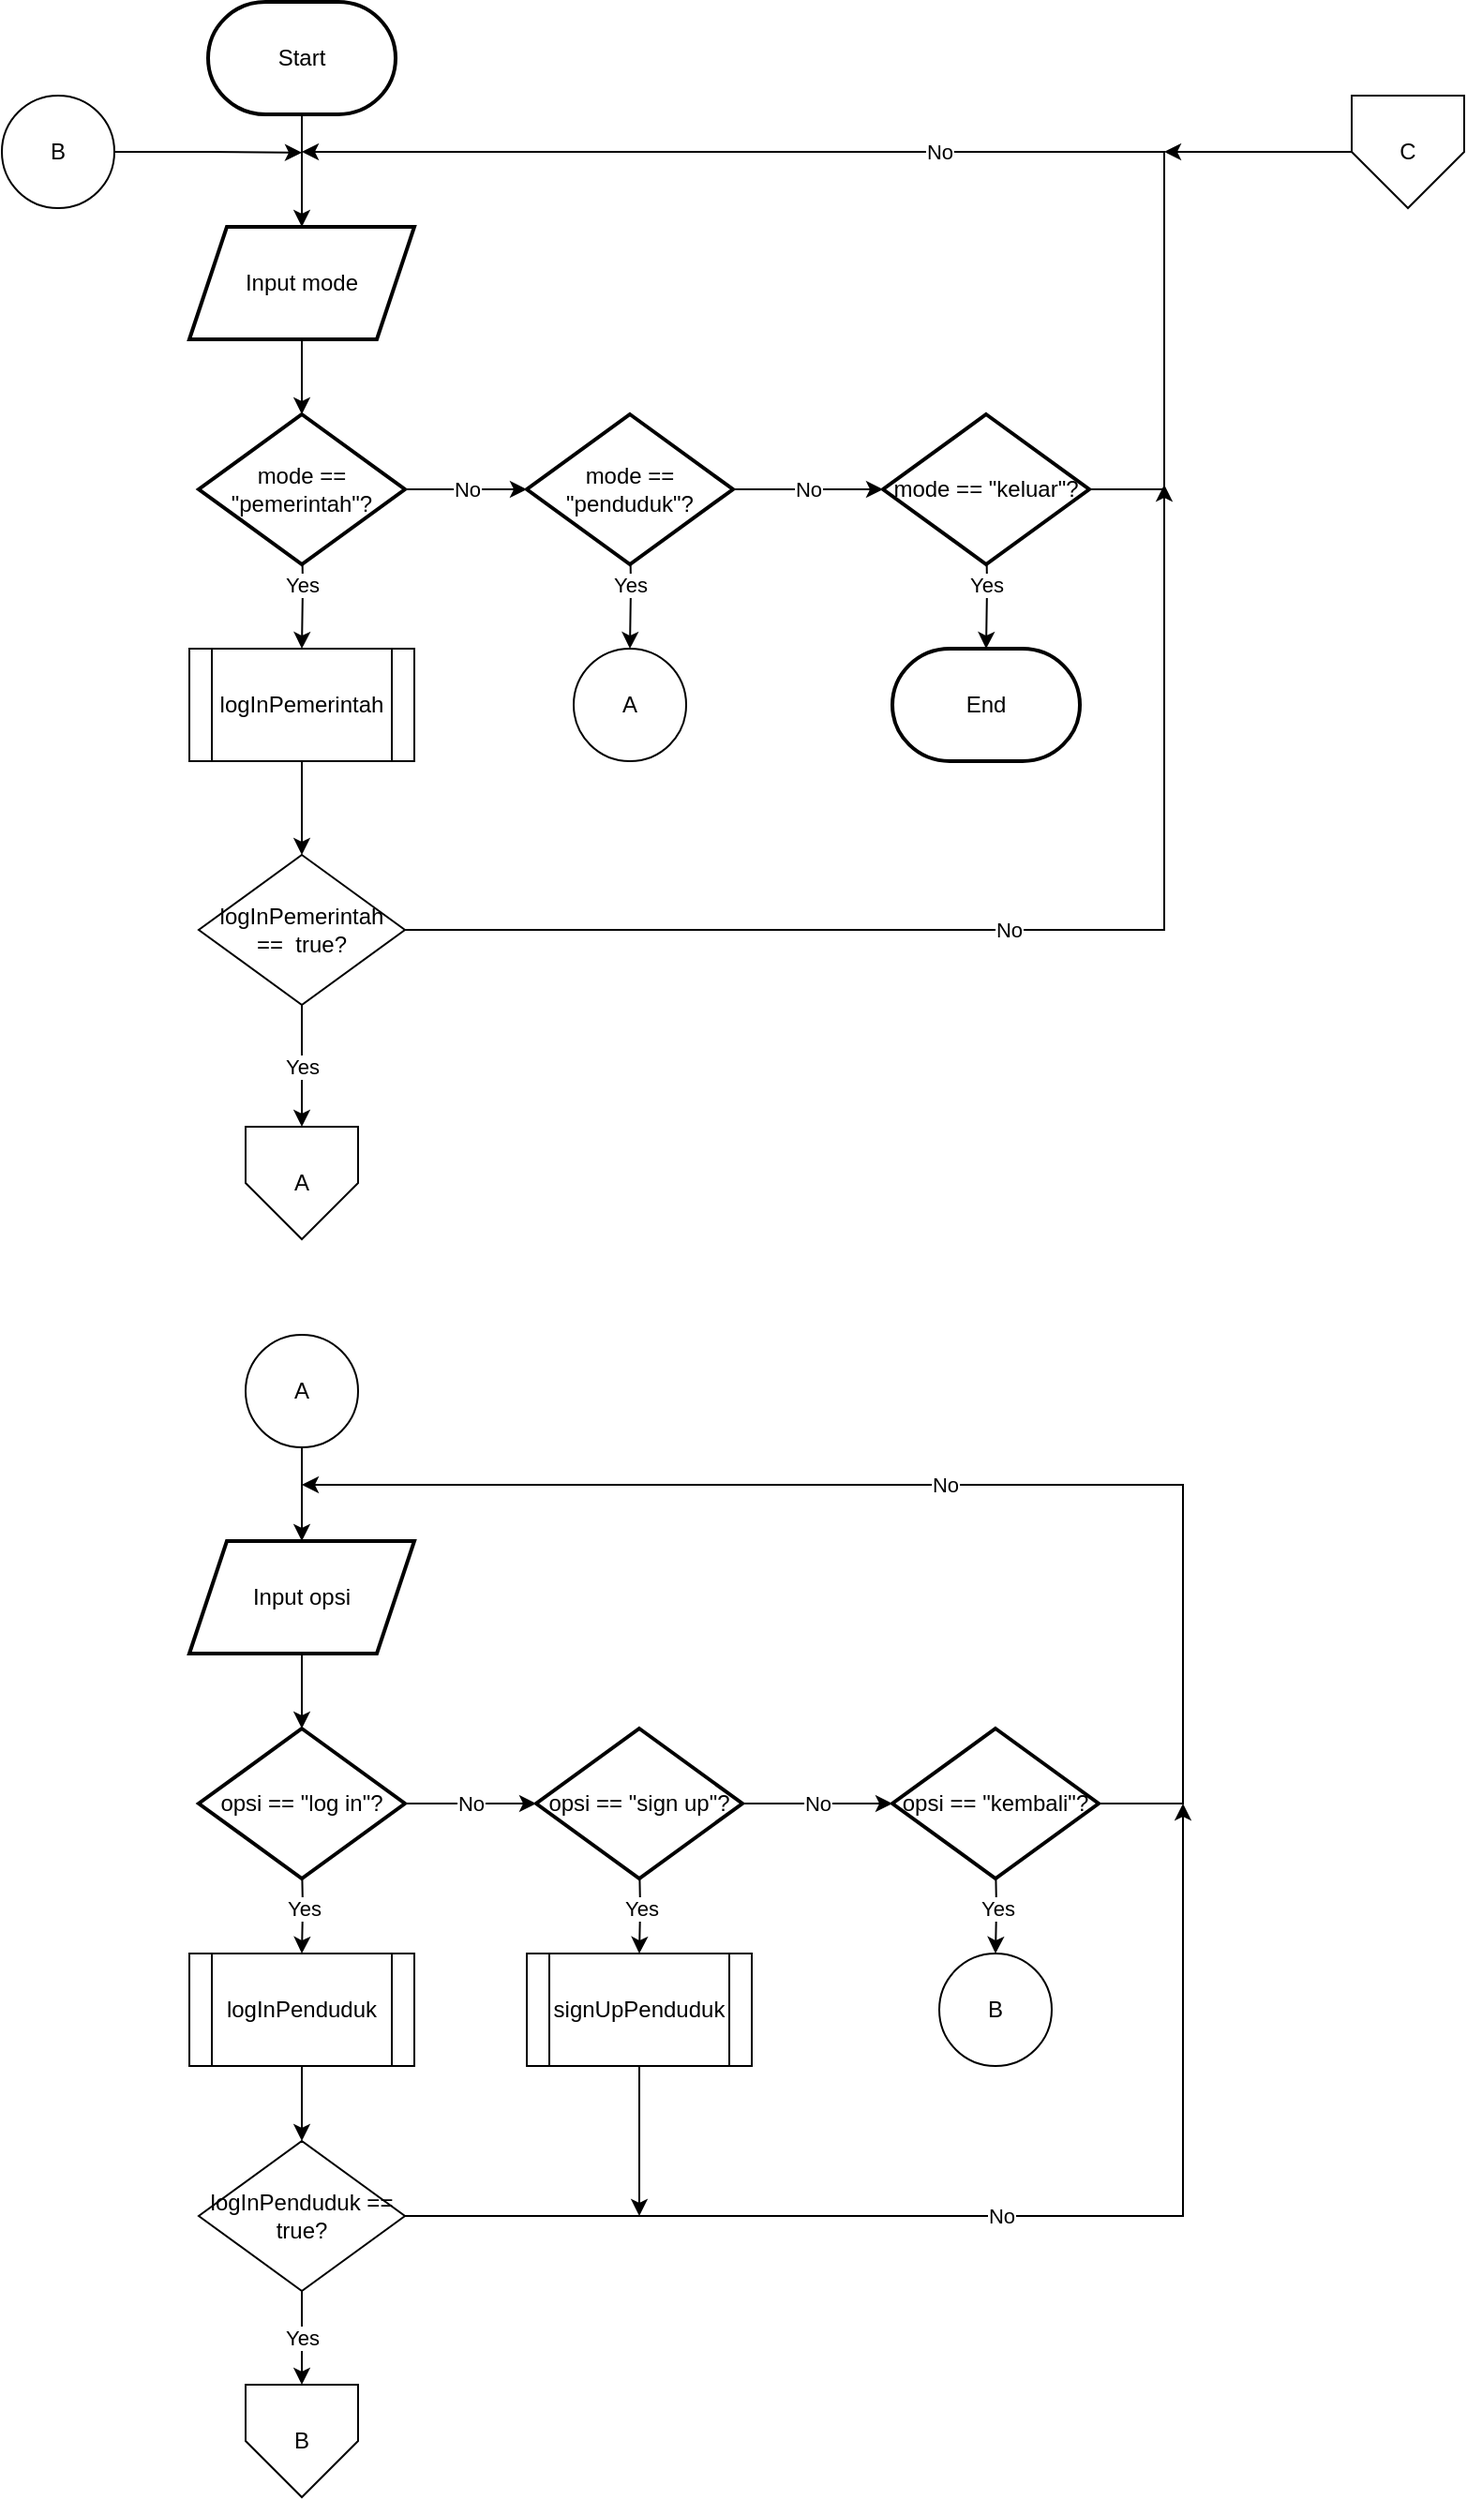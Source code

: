 <mxfile version="17.4.6" type="device" pages="3"><diagram id="eeAtLRBxr8yY9sCM6-gz" name="Page-1"><mxGraphModel dx="1022" dy="428" grid="1" gridSize="10" guides="1" tooltips="1" connect="1" arrows="1" fold="1" page="1" pageScale="1" pageWidth="850" pageHeight="1100" math="0" shadow="0"><root><mxCell id="0"/><mxCell id="1" parent="0"/><mxCell id="REgRWrD9jOo9pYxCetN_-4" value="" style="edgeStyle=orthogonalEdgeStyle;rounded=0;orthogonalLoop=1;jettySize=auto;html=1;" parent="1" source="REgRWrD9jOo9pYxCetN_-1" target="REgRWrD9jOo9pYxCetN_-3" edge="1"><mxGeometry relative="1" as="geometry"/></mxCell><mxCell id="REgRWrD9jOo9pYxCetN_-1" value="Start" style="strokeWidth=2;html=1;shape=mxgraph.flowchart.terminator;whiteSpace=wrap;" parent="1" vertex="1"><mxGeometry x="130" y="20" width="100" height="60" as="geometry"/></mxCell><mxCell id="REgRWrD9jOo9pYxCetN_-6" value="" style="edgeStyle=orthogonalEdgeStyle;rounded=0;orthogonalLoop=1;jettySize=auto;html=1;" parent="1" source="REgRWrD9jOo9pYxCetN_-3" target="REgRWrD9jOo9pYxCetN_-5" edge="1"><mxGeometry relative="1" as="geometry"/></mxCell><mxCell id="REgRWrD9jOo9pYxCetN_-3" value="Input mode" style="shape=parallelogram;perimeter=parallelogramPerimeter;whiteSpace=wrap;html=1;fixedSize=1;strokeWidth=2;" parent="1" vertex="1"><mxGeometry x="120" y="140" width="120" height="60" as="geometry"/></mxCell><mxCell id="REgRWrD9jOo9pYxCetN_-9" value="No" style="edgeStyle=orthogonalEdgeStyle;rounded=0;orthogonalLoop=1;jettySize=auto;html=1;" parent="1" source="REgRWrD9jOo9pYxCetN_-5" target="REgRWrD9jOo9pYxCetN_-8" edge="1"><mxGeometry relative="1" as="geometry"/></mxCell><mxCell id="REgRWrD9jOo9pYxCetN_-60" value="Yes" style="edgeStyle=orthogonalEdgeStyle;rounded=0;orthogonalLoop=1;jettySize=auto;html=1;entryX=0.5;entryY=0;entryDx=0;entryDy=0;" parent="1" target="REgRWrD9jOo9pYxCetN_-64" edge="1"><mxGeometry relative="1" as="geometry"><mxPoint x="180" y="387.5" as="targetPoint"/><mxPoint x="180" y="297.5" as="sourcePoint"/></mxGeometry></mxCell><mxCell id="REgRWrD9jOo9pYxCetN_-5" value="mode == &quot;pemerintah&quot;?" style="rhombus;whiteSpace=wrap;html=1;strokeWidth=2;" parent="1" vertex="1"><mxGeometry x="125" y="240" width="110" height="80" as="geometry"/></mxCell><mxCell id="REgRWrD9jOo9pYxCetN_-21" value="Yes" style="edgeStyle=orthogonalEdgeStyle;rounded=0;orthogonalLoop=1;jettySize=auto;html=1;entryX=0.5;entryY=0;entryDx=0;entryDy=0;" parent="1" target="REgRWrD9jOo9pYxCetN_-32" edge="1"><mxGeometry relative="1" as="geometry"><mxPoint x="355" y="332.5" as="targetPoint"/><mxPoint x="355" y="297.5" as="sourcePoint"/></mxGeometry></mxCell><mxCell id="REgRWrD9jOo9pYxCetN_-92" value="No" style="edgeStyle=orthogonalEdgeStyle;rounded=0;orthogonalLoop=1;jettySize=auto;html=1;" parent="1" source="REgRWrD9jOo9pYxCetN_-8" target="REgRWrD9jOo9pYxCetN_-91" edge="1"><mxGeometry relative="1" as="geometry"/></mxCell><mxCell id="REgRWrD9jOo9pYxCetN_-8" value="mode == &quot;penduduk&quot;?" style="rhombus;whiteSpace=wrap;html=1;strokeWidth=2;" parent="1" vertex="1"><mxGeometry x="300" y="240" width="110" height="80" as="geometry"/></mxCell><mxCell id="REgRWrD9jOo9pYxCetN_-32" value="A" style="ellipse;whiteSpace=wrap;html=1;aspect=fixed;" parent="1" vertex="1"><mxGeometry x="325" y="365" width="60" height="60" as="geometry"/></mxCell><mxCell id="8_IqUArg3zielGgCTnH4-3" value="" style="edgeStyle=orthogonalEdgeStyle;rounded=0;orthogonalLoop=1;jettySize=auto;html=1;" parent="1" source="REgRWrD9jOo9pYxCetN_-64" target="8_IqUArg3zielGgCTnH4-2" edge="1"><mxGeometry relative="1" as="geometry"/></mxCell><mxCell id="REgRWrD9jOo9pYxCetN_-64" value="logInPemerintah" style="shape=process;whiteSpace=wrap;html=1;backgroundOutline=1;" parent="1" vertex="1"><mxGeometry x="120" y="365" width="120" height="60" as="geometry"/></mxCell><mxCell id="REgRWrD9jOo9pYxCetN_-94" value="No" style="edgeStyle=orthogonalEdgeStyle;rounded=0;orthogonalLoop=1;jettySize=auto;html=1;exitX=1;exitY=0.5;exitDx=0;exitDy=0;" parent="1" source="REgRWrD9jOo9pYxCetN_-91" edge="1"><mxGeometry relative="1" as="geometry"><mxPoint x="180" y="100" as="targetPoint"/><Array as="points"><mxPoint x="640" y="280"/><mxPoint x="640" y="100"/></Array></mxGeometry></mxCell><mxCell id="REgRWrD9jOo9pYxCetN_-96" value="Yes" style="edgeStyle=orthogonalEdgeStyle;rounded=0;orthogonalLoop=1;jettySize=auto;html=1;exitX=0.5;exitY=1;exitDx=0;exitDy=0;entryX=0.5;entryY=0;entryDx=0;entryDy=0;entryPerimeter=0;" parent="1" target="REgRWrD9jOo9pYxCetN_-95" edge="1"><mxGeometry relative="1" as="geometry"><mxPoint x="545" y="297.5" as="sourcePoint"/></mxGeometry></mxCell><mxCell id="REgRWrD9jOo9pYxCetN_-91" value="mode == &quot;keluar&quot;?" style="rhombus;whiteSpace=wrap;html=1;strokeWidth=2;" parent="1" vertex="1"><mxGeometry x="490" y="240" width="110" height="80" as="geometry"/></mxCell><mxCell id="REgRWrD9jOo9pYxCetN_-95" value="End" style="strokeWidth=2;html=1;shape=mxgraph.flowchart.terminator;whiteSpace=wrap;" parent="1" vertex="1"><mxGeometry x="495" y="365" width="100" height="60" as="geometry"/></mxCell><mxCell id="8_IqUArg3zielGgCTnH4-6" value="No" style="edgeStyle=orthogonalEdgeStyle;rounded=0;orthogonalLoop=1;jettySize=auto;html=1;exitX=1;exitY=0.5;exitDx=0;exitDy=0;" parent="1" source="8_IqUArg3zielGgCTnH4-2" edge="1"><mxGeometry relative="1" as="geometry"><mxPoint x="640" y="277.5" as="targetPoint"/><Array as="points"><mxPoint x="640" y="515.5"/></Array></mxGeometry></mxCell><mxCell id="fjU5oujRV2SnAXOqItua-2" value="Yes" style="edgeStyle=orthogonalEdgeStyle;rounded=0;orthogonalLoop=1;jettySize=auto;html=1;" parent="1" source="8_IqUArg3zielGgCTnH4-2" target="jopG1iKDgn2H-6vuSjg4-23" edge="1"><mxGeometry relative="1" as="geometry"/></mxCell><mxCell id="8_IqUArg3zielGgCTnH4-2" value="logInPemerintah ==&amp;nbsp; true?" style="rhombus;whiteSpace=wrap;html=1;" parent="1" vertex="1"><mxGeometry x="125" y="475" width="110" height="80" as="geometry"/></mxCell><mxCell id="jopG1iKDgn2H-6vuSjg4-1" value="" style="edgeStyle=orthogonalEdgeStyle;rounded=0;orthogonalLoop=1;jettySize=auto;html=1;" parent="1" source="jopG1iKDgn2H-6vuSjg4-2" target="jopG1iKDgn2H-6vuSjg4-4" edge="1"><mxGeometry relative="1" as="geometry"/></mxCell><mxCell id="jopG1iKDgn2H-6vuSjg4-2" value="A" style="ellipse;whiteSpace=wrap;html=1;aspect=fixed;" parent="1" vertex="1"><mxGeometry x="150" y="731" width="60" height="60" as="geometry"/></mxCell><mxCell id="jopG1iKDgn2H-6vuSjg4-3" value="" style="edgeStyle=orthogonalEdgeStyle;rounded=0;orthogonalLoop=1;jettySize=auto;html=1;" parent="1" source="jopG1iKDgn2H-6vuSjg4-4" target="jopG1iKDgn2H-6vuSjg4-7" edge="1"><mxGeometry relative="1" as="geometry"/></mxCell><mxCell id="jopG1iKDgn2H-6vuSjg4-4" value="Input opsi" style="shape=parallelogram;perimeter=parallelogramPerimeter;whiteSpace=wrap;html=1;fixedSize=1;strokeWidth=2;" parent="1" vertex="1"><mxGeometry x="120" y="841" width="120" height="60" as="geometry"/></mxCell><mxCell id="jopG1iKDgn2H-6vuSjg4-5" value="No" style="edgeStyle=orthogonalEdgeStyle;rounded=0;orthogonalLoop=1;jettySize=auto;html=1;" parent="1" source="jopG1iKDgn2H-6vuSjg4-7" target="jopG1iKDgn2H-6vuSjg4-10" edge="1"><mxGeometry relative="1" as="geometry"/></mxCell><mxCell id="hw824Ghvuj76SRkwX99E-14" value="Yes" style="edgeStyle=orthogonalEdgeStyle;rounded=0;orthogonalLoop=1;jettySize=auto;html=1;" parent="1" target="jopG1iKDgn2H-6vuSjg4-16" edge="1"><mxGeometry relative="1" as="geometry"><mxPoint x="180" y="1011" as="sourcePoint"/></mxGeometry></mxCell><mxCell id="jopG1iKDgn2H-6vuSjg4-7" value="opsi == &quot;log in&quot;?" style="rhombus;whiteSpace=wrap;html=1;strokeWidth=2;" parent="1" vertex="1"><mxGeometry x="125" y="941" width="110" height="80" as="geometry"/></mxCell><mxCell id="jopG1iKDgn2H-6vuSjg4-9" value="No" style="edgeStyle=orthogonalEdgeStyle;rounded=0;orthogonalLoop=1;jettySize=auto;html=1;" parent="1" source="jopG1iKDgn2H-6vuSjg4-10" target="jopG1iKDgn2H-6vuSjg4-13" edge="1"><mxGeometry relative="1" as="geometry"/></mxCell><mxCell id="hw824Ghvuj76SRkwX99E-13" value="Yes" style="edgeStyle=orthogonalEdgeStyle;rounded=0;orthogonalLoop=1;jettySize=auto;html=1;" parent="1" target="jopG1iKDgn2H-6vuSjg4-18" edge="1"><mxGeometry relative="1" as="geometry"><mxPoint x="360" y="1011" as="sourcePoint"/></mxGeometry></mxCell><mxCell id="jopG1iKDgn2H-6vuSjg4-10" value="opsi == &quot;sign up&quot;?" style="rhombus;whiteSpace=wrap;html=1;strokeWidth=2;" parent="1" vertex="1"><mxGeometry x="305" y="941" width="110" height="80" as="geometry"/></mxCell><mxCell id="jopG1iKDgn2H-6vuSjg4-11" value="No" style="edgeStyle=orthogonalEdgeStyle;rounded=0;orthogonalLoop=1;jettySize=auto;html=1;exitX=1;exitY=0.5;exitDx=0;exitDy=0;" parent="1" source="jopG1iKDgn2H-6vuSjg4-13" edge="1"><mxGeometry relative="1" as="geometry"><mxPoint x="180" y="811.0" as="targetPoint"/><Array as="points"><mxPoint x="650" y="981"/><mxPoint x="650" y="811"/></Array><mxPoint x="600" y="986.0" as="sourcePoint"/></mxGeometry></mxCell><mxCell id="jopG1iKDgn2H-6vuSjg4-12" value="Yes" style="edgeStyle=orthogonalEdgeStyle;rounded=0;orthogonalLoop=1;jettySize=auto;html=1;" parent="1" target="jopG1iKDgn2H-6vuSjg4-14" edge="1"><mxGeometry relative="1" as="geometry"><mxPoint x="550" y="1011" as="sourcePoint"/></mxGeometry></mxCell><mxCell id="jopG1iKDgn2H-6vuSjg4-13" value="opsi == &quot;kembali&quot;?" style="rhombus;whiteSpace=wrap;html=1;strokeWidth=2;" parent="1" vertex="1"><mxGeometry x="495" y="941" width="110" height="80" as="geometry"/></mxCell><mxCell id="jopG1iKDgn2H-6vuSjg4-14" value="B" style="ellipse;whiteSpace=wrap;html=1;aspect=fixed;" parent="1" vertex="1"><mxGeometry x="520" y="1061" width="60" height="60" as="geometry"/></mxCell><mxCell id="jopG1iKDgn2H-6vuSjg4-15" value="" style="edgeStyle=orthogonalEdgeStyle;rounded=0;orthogonalLoop=1;jettySize=auto;html=1;" parent="1" source="jopG1iKDgn2H-6vuSjg4-16" target="jopG1iKDgn2H-6vuSjg4-21" edge="1"><mxGeometry relative="1" as="geometry"/></mxCell><mxCell id="jopG1iKDgn2H-6vuSjg4-16" value="logInPenduduk" style="shape=process;whiteSpace=wrap;html=1;backgroundOutline=1;" parent="1" vertex="1"><mxGeometry x="120" y="1061" width="120" height="60" as="geometry"/></mxCell><mxCell id="jopG1iKDgn2H-6vuSjg4-17" style="edgeStyle=orthogonalEdgeStyle;rounded=0;orthogonalLoop=1;jettySize=auto;html=1;exitX=0.5;exitY=1;exitDx=0;exitDy=0;" parent="1" source="jopG1iKDgn2H-6vuSjg4-18" edge="1"><mxGeometry relative="1" as="geometry"><mxPoint x="360" y="1201" as="targetPoint"/></mxGeometry></mxCell><mxCell id="jopG1iKDgn2H-6vuSjg4-18" value="signUpPenduduk" style="shape=process;whiteSpace=wrap;html=1;backgroundOutline=1;" parent="1" vertex="1"><mxGeometry x="300" y="1061" width="120" height="60" as="geometry"/></mxCell><mxCell id="jopG1iKDgn2H-6vuSjg4-19" value="Yes" style="edgeStyle=orthogonalEdgeStyle;rounded=0;orthogonalLoop=1;jettySize=auto;html=1;" parent="1" source="jopG1iKDgn2H-6vuSjg4-21" target="jopG1iKDgn2H-6vuSjg4-22" edge="1"><mxGeometry relative="1" as="geometry"/></mxCell><mxCell id="jopG1iKDgn2H-6vuSjg4-20" value="No" style="edgeStyle=orthogonalEdgeStyle;rounded=0;orthogonalLoop=1;jettySize=auto;html=1;exitX=1;exitY=0.5;exitDx=0;exitDy=0;" parent="1" source="jopG1iKDgn2H-6vuSjg4-21" edge="1"><mxGeometry relative="1" as="geometry"><mxPoint x="650" y="981" as="targetPoint"/><Array as="points"><mxPoint x="650" y="1201"/></Array></mxGeometry></mxCell><mxCell id="jopG1iKDgn2H-6vuSjg4-21" value="logInPenduduk == true?" style="rhombus;whiteSpace=wrap;html=1;" parent="1" vertex="1"><mxGeometry x="125" y="1161" width="110" height="80" as="geometry"/></mxCell><mxCell id="jopG1iKDgn2H-6vuSjg4-22" value="B" style="shape=offPageConnector;whiteSpace=wrap;html=1;size=0.5;" parent="1" vertex="1"><mxGeometry x="150" y="1291" width="60" height="60" as="geometry"/></mxCell><mxCell id="jopG1iKDgn2H-6vuSjg4-23" value="A" style="shape=offPageConnector;whiteSpace=wrap;html=1;size=0.5;" parent="1" vertex="1"><mxGeometry x="150" y="620" width="60" height="60" as="geometry"/></mxCell><mxCell id="d6NlQpREQuvHXBkgECmI-6" style="edgeStyle=orthogonalEdgeStyle;rounded=0;orthogonalLoop=1;jettySize=auto;html=1;exitX=0;exitY=0.5;exitDx=0;exitDy=0;" parent="1" source="d6NlQpREQuvHXBkgECmI-2" edge="1"><mxGeometry relative="1" as="geometry"><mxPoint x="640" y="100" as="targetPoint"/></mxGeometry></mxCell><mxCell id="d6NlQpREQuvHXBkgECmI-2" value="C" style="shape=offPageConnector;whiteSpace=wrap;html=1;size=0.5;" parent="1" vertex="1"><mxGeometry x="740" y="70" width="60" height="60" as="geometry"/></mxCell><mxCell id="d6NlQpREQuvHXBkgECmI-5" style="edgeStyle=orthogonalEdgeStyle;rounded=0;orthogonalLoop=1;jettySize=auto;html=1;exitX=1;exitY=0.5;exitDx=0;exitDy=0;" parent="1" source="d6NlQpREQuvHXBkgECmI-4" edge="1"><mxGeometry relative="1" as="geometry"><mxPoint x="180" y="100.4" as="targetPoint"/></mxGeometry></mxCell><mxCell id="d6NlQpREQuvHXBkgECmI-4" value="B" style="ellipse;whiteSpace=wrap;html=1;aspect=fixed;" parent="1" vertex="1"><mxGeometry x="20" y="70" width="60" height="60" as="geometry"/></mxCell></root></mxGraphModel></diagram><diagram id="VmaOG6XLyz9sdeFM51A2" name="Page-2"><mxGraphModel dx="1022" dy="428" grid="1" gridSize="10" guides="1" tooltips="1" connect="1" arrows="1" fold="1" page="1" pageScale="1" pageWidth="850" pageHeight="1100" math="0" shadow="0"><root><mxCell id="YfZQzVWxCQPfwap79Xyr-0"/><mxCell id="YfZQzVWxCQPfwap79Xyr-1" parent="YfZQzVWxCQPfwap79Xyr-0"/><mxCell id="IB3YjvxCS9lOJzEK0kQN-1" value="" style="edgeStyle=orthogonalEdgeStyle;rounded=0;orthogonalLoop=1;jettySize=auto;html=1;" parent="YfZQzVWxCQPfwap79Xyr-1" source="IB3YjvxCS9lOJzEK0kQN-2" target="IB3YjvxCS9lOJzEK0kQN-5" edge="1"><mxGeometry relative="1" as="geometry"/></mxCell><mxCell id="IB3YjvxCS9lOJzEK0kQN-2" value="Input menu" style="shape=parallelogram;perimeter=parallelogramPerimeter;whiteSpace=wrap;html=1;fixedSize=1;" parent="YfZQzVWxCQPfwap79Xyr-1" vertex="1"><mxGeometry x="40" y="157" width="120" height="60" as="geometry"/></mxCell><mxCell id="IB3YjvxCS9lOJzEK0kQN-3" value="No" style="edgeStyle=orthogonalEdgeStyle;rounded=0;orthogonalLoop=1;jettySize=auto;html=1;" parent="YfZQzVWxCQPfwap79Xyr-1" source="IB3YjvxCS9lOJzEK0kQN-5" target="IB3YjvxCS9lOJzEK0kQN-8" edge="1"><mxGeometry relative="1" as="geometry"/></mxCell><mxCell id="IB3YjvxCS9lOJzEK0kQN-4" value="Yes" style="edgeStyle=orthogonalEdgeStyle;rounded=0;orthogonalLoop=1;jettySize=auto;html=1;exitX=0.5;exitY=1;exitDx=0;exitDy=0;entryX=0.5;entryY=0;entryDx=0;entryDy=0;" parent="YfZQzVWxCQPfwap79Xyr-1" source="IB3YjvxCS9lOJzEK0kQN-5" edge="1"><mxGeometry relative="1" as="geometry"><mxPoint x="100" y="367" as="targetPoint"/></mxGeometry></mxCell><mxCell id="IB3YjvxCS9lOJzEK0kQN-5" value="menu == &quot;tampilkan data penduduk&quot;?" style="rhombus;whiteSpace=wrap;html=1;" parent="YfZQzVWxCQPfwap79Xyr-1" vertex="1"><mxGeometry x="45" y="247" width="110" height="80" as="geometry"/></mxCell><mxCell id="IB3YjvxCS9lOJzEK0kQN-6" value="No" style="edgeStyle=orthogonalEdgeStyle;rounded=0;orthogonalLoop=1;jettySize=auto;html=1;" parent="YfZQzVWxCQPfwap79Xyr-1" source="IB3YjvxCS9lOJzEK0kQN-8" target="IB3YjvxCS9lOJzEK0kQN-11" edge="1"><mxGeometry relative="1" as="geometry"/></mxCell><mxCell id="IB3YjvxCS9lOJzEK0kQN-7" value="Yes" style="edgeStyle=orthogonalEdgeStyle;rounded=0;orthogonalLoop=1;jettySize=auto;html=1;exitX=0.5;exitY=1;exitDx=0;exitDy=0;entryX=0.5;entryY=0;entryDx=0;entryDy=0;" parent="YfZQzVWxCQPfwap79Xyr-1" source="IB3YjvxCS9lOJzEK0kQN-8" edge="1"><mxGeometry relative="1" as="geometry"><mxPoint x="295" y="367" as="targetPoint"/></mxGeometry></mxCell><mxCell id="IB3YjvxCS9lOJzEK0kQN-8" value="menu == &quot;ubah data penduduk&quot;?" style="rhombus;whiteSpace=wrap;html=1;" parent="YfZQzVWxCQPfwap79Xyr-1" vertex="1"><mxGeometry x="240" y="247" width="110" height="80" as="geometry"/></mxCell><mxCell id="IB3YjvxCS9lOJzEK0kQN-9" value="Yes" style="edgeStyle=orthogonalEdgeStyle;rounded=0;orthogonalLoop=1;jettySize=auto;html=1;exitX=0.5;exitY=1;exitDx=0;exitDy=0;entryX=0.5;entryY=0;entryDx=0;entryDy=0;" parent="YfZQzVWxCQPfwap79Xyr-1" source="IB3YjvxCS9lOJzEK0kQN-11" edge="1"><mxGeometry relative="1" as="geometry"><mxPoint x="485" y="367" as="targetPoint"/></mxGeometry></mxCell><mxCell id="IB3YjvxCS9lOJzEK0kQN-10" value="No" style="edgeStyle=orthogonalEdgeStyle;rounded=0;orthogonalLoop=1;jettySize=auto;html=1;" parent="YfZQzVWxCQPfwap79Xyr-1" source="IB3YjvxCS9lOJzEK0kQN-11" target="IB3YjvxCS9lOJzEK0kQN-14" edge="1"><mxGeometry relative="1" as="geometry"/></mxCell><mxCell id="IB3YjvxCS9lOJzEK0kQN-11" value="menu == &quot;tampilkan hasil sensus&quot;?" style="rhombus;whiteSpace=wrap;html=1;" parent="YfZQzVWxCQPfwap79Xyr-1" vertex="1"><mxGeometry x="430" y="247" width="110" height="80" as="geometry"/></mxCell><mxCell id="IB3YjvxCS9lOJzEK0kQN-12" value="Yes" style="edgeStyle=orthogonalEdgeStyle;rounded=0;orthogonalLoop=1;jettySize=auto;html=1;exitX=0.5;exitY=1;exitDx=0;exitDy=0;entryX=0.5;entryY=0;entryDx=0;entryDy=0;" parent="YfZQzVWxCQPfwap79Xyr-1" source="IB3YjvxCS9lOJzEK0kQN-14" edge="1"><mxGeometry relative="1" as="geometry"><mxPoint x="675" y="367.0" as="targetPoint"/></mxGeometry></mxCell><mxCell id="IB3YjvxCS9lOJzEK0kQN-13" value="No" style="edgeStyle=orthogonalEdgeStyle;rounded=0;orthogonalLoop=1;jettySize=auto;html=1;exitX=1;exitY=0.5;exitDx=0;exitDy=0;" parent="YfZQzVWxCQPfwap79Xyr-1" source="IB3YjvxCS9lOJzEK0kQN-14" edge="1"><mxGeometry relative="1" as="geometry"><mxPoint x="100" y="132" as="targetPoint"/><Array as="points"><mxPoint x="760" y="287"/><mxPoint x="760" y="132"/></Array></mxGeometry></mxCell><mxCell id="IB3YjvxCS9lOJzEK0kQN-14" value="menu == &quot;keluar&quot;?" style="rhombus;whiteSpace=wrap;html=1;" parent="YfZQzVWxCQPfwap79Xyr-1" vertex="1"><mxGeometry x="620" y="247" width="110" height="80" as="geometry"/></mxCell><mxCell id="IB3YjvxCS9lOJzEK0kQN-16" style="edgeStyle=orthogonalEdgeStyle;rounded=0;orthogonalLoop=1;jettySize=auto;html=1;exitX=0.5;exitY=1;exitDx=0;exitDy=0;" parent="YfZQzVWxCQPfwap79Xyr-1" edge="1"><mxGeometry relative="1" as="geometry"><mxPoint x="760" y="287" as="targetPoint"/><mxPoint x="95" y="427" as="sourcePoint"/><Array as="points"><mxPoint x="100" y="427"/><mxPoint x="100" y="487"/><mxPoint x="760" y="487"/></Array></mxGeometry></mxCell><mxCell id="IB3YjvxCS9lOJzEK0kQN-17" value="tampilkanData&lt;br&gt;Penduduk&lt;br&gt;" style="shape=process;whiteSpace=wrap;html=1;backgroundOutline=1;" parent="YfZQzVWxCQPfwap79Xyr-1" vertex="1"><mxGeometry x="40" y="367" width="120" height="60" as="geometry"/></mxCell><mxCell id="IB3YjvxCS9lOJzEK0kQN-18" style="edgeStyle=orthogonalEdgeStyle;rounded=0;orthogonalLoop=1;jettySize=auto;html=1;exitX=0.5;exitY=1;exitDx=0;exitDy=0;" parent="YfZQzVWxCQPfwap79Xyr-1" source="IB3YjvxCS9lOJzEK0kQN-19" edge="1"><mxGeometry relative="1" as="geometry"><mxPoint x="295.333" y="487" as="targetPoint"/></mxGeometry></mxCell><mxCell id="IB3YjvxCS9lOJzEK0kQN-19" value="ubahData&lt;br&gt;Penduduk" style="shape=process;whiteSpace=wrap;html=1;backgroundOutline=1;" parent="YfZQzVWxCQPfwap79Xyr-1" vertex="1"><mxGeometry x="235" y="367" width="120" height="60" as="geometry"/></mxCell><mxCell id="IB3YjvxCS9lOJzEK0kQN-20" style="edgeStyle=orthogonalEdgeStyle;rounded=0;orthogonalLoop=1;jettySize=auto;html=1;exitX=0.5;exitY=1;exitDx=0;exitDy=0;" parent="YfZQzVWxCQPfwap79Xyr-1" source="IB3YjvxCS9lOJzEK0kQN-21" edge="1"><mxGeometry relative="1" as="geometry"><mxPoint x="485.333" y="487" as="targetPoint"/></mxGeometry></mxCell><mxCell id="IB3YjvxCS9lOJzEK0kQN-21" value="tampilkanDiagram&lt;br&gt;Data" style="shape=process;whiteSpace=wrap;html=1;backgroundOutline=1;" parent="YfZQzVWxCQPfwap79Xyr-1" vertex="1"><mxGeometry x="425" y="367" width="120" height="60" as="geometry"/></mxCell><mxCell id="UOc-gWWPkUQLpUHY5LL4-1" value="" style="edgeStyle=orthogonalEdgeStyle;rounded=0;orthogonalLoop=1;jettySize=auto;html=1;" parent="YfZQzVWxCQPfwap79Xyr-1" source="UOc-gWWPkUQLpUHY5LL4-0" target="IB3YjvxCS9lOJzEK0kQN-2" edge="1"><mxGeometry relative="1" as="geometry"/></mxCell><mxCell id="UOc-gWWPkUQLpUHY5LL4-0" value="A" style="shape=offPageConnector;whiteSpace=wrap;html=1;size=0.5;" parent="YfZQzVWxCQPfwap79Xyr-1" vertex="1"><mxGeometry x="70" y="50" width="60" height="60" as="geometry"/></mxCell><mxCell id="8MVB_7MGxx_YHLOpFyr0-0" value="C" style="shape=offPageConnector;whiteSpace=wrap;html=1;size=0.5;" parent="YfZQzVWxCQPfwap79Xyr-1" vertex="1"><mxGeometry x="645" y="367" width="60" height="60" as="geometry"/></mxCell><mxCell id="nk_LONPiwMNUdPWox1PL-3" value="" style="edgeStyle=orthogonalEdgeStyle;rounded=0;orthogonalLoop=1;jettySize=auto;html=1;" parent="YfZQzVWxCQPfwap79Xyr-1" source="cd-PF_vxN9s2QHoOMNf9-0" target="cd-PF_vxN9s2QHoOMNf9-2" edge="1"><mxGeometry relative="1" as="geometry"/></mxCell><mxCell id="cd-PF_vxN9s2QHoOMNf9-0" value="B" style="shape=offPageConnector;whiteSpace=wrap;html=1;size=0.5;" parent="YfZQzVWxCQPfwap79Xyr-1" vertex="1"><mxGeometry x="75" y="560" width="60" height="60" as="geometry"/></mxCell><mxCell id="cd-PF_vxN9s2QHoOMNf9-5" value="" style="edgeStyle=orthogonalEdgeStyle;rounded=0;orthogonalLoop=1;jettySize=auto;html=1;" parent="YfZQzVWxCQPfwap79Xyr-1" source="cd-PF_vxN9s2QHoOMNf9-2" target="cd-PF_vxN9s2QHoOMNf9-4" edge="1"><mxGeometry relative="1" as="geometry"/></mxCell><mxCell id="cd-PF_vxN9s2QHoOMNf9-2" value="Input menu" style="shape=parallelogram;perimeter=parallelogramPerimeter;whiteSpace=wrap;html=1;fixedSize=1;" parent="YfZQzVWxCQPfwap79Xyr-1" vertex="1"><mxGeometry x="45" y="670" width="120" height="60" as="geometry"/></mxCell><mxCell id="cd-PF_vxN9s2QHoOMNf9-7" value="No" style="edgeStyle=orthogonalEdgeStyle;rounded=0;orthogonalLoop=1;jettySize=auto;html=1;" parent="YfZQzVWxCQPfwap79Xyr-1" source="cd-PF_vxN9s2QHoOMNf9-4" target="cd-PF_vxN9s2QHoOMNf9-6" edge="1"><mxGeometry relative="1" as="geometry"/></mxCell><mxCell id="nk_LONPiwMNUdPWox1PL-5" value="Yes" style="edgeStyle=orthogonalEdgeStyle;rounded=0;orthogonalLoop=1;jettySize=auto;html=1;" parent="YfZQzVWxCQPfwap79Xyr-1" source="cd-PF_vxN9s2QHoOMNf9-4" target="nk_LONPiwMNUdPWox1PL-4" edge="1"><mxGeometry relative="1" as="geometry"/></mxCell><mxCell id="cd-PF_vxN9s2QHoOMNf9-4" value="menu == &quot;isi data diri&quot;" style="rhombus;whiteSpace=wrap;html=1;" parent="YfZQzVWxCQPfwap79Xyr-1" vertex="1"><mxGeometry x="52.5" y="770" width="105" height="80" as="geometry"/></mxCell><mxCell id="nk_LONPiwMNUdPWox1PL-1" value="No" style="edgeStyle=orthogonalEdgeStyle;rounded=0;orthogonalLoop=1;jettySize=auto;html=1;" parent="YfZQzVWxCQPfwap79Xyr-1" source="cd-PF_vxN9s2QHoOMNf9-6" target="nk_LONPiwMNUdPWox1PL-0" edge="1"><mxGeometry relative="1" as="geometry"/></mxCell><mxCell id="nk_LONPiwMNUdPWox1PL-7" value="Yes" style="edgeStyle=orthogonalEdgeStyle;rounded=0;orthogonalLoop=1;jettySize=auto;html=1;" parent="YfZQzVWxCQPfwap79Xyr-1" source="cd-PF_vxN9s2QHoOMNf9-6" target="nk_LONPiwMNUdPWox1PL-6" edge="1"><mxGeometry relative="1" as="geometry"/></mxCell><mxCell id="cd-PF_vxN9s2QHoOMNf9-6" value="menu == &quot;tampilkan data diri&quot;" style="rhombus;whiteSpace=wrap;html=1;" parent="YfZQzVWxCQPfwap79Xyr-1" vertex="1"><mxGeometry x="245" y="770" width="105" height="80" as="geometry"/></mxCell><mxCell id="UGgNwtCpAnfgt8qZParg-1" value="Yes" style="edgeStyle=orthogonalEdgeStyle;rounded=0;orthogonalLoop=1;jettySize=auto;html=1;" parent="YfZQzVWxCQPfwap79Xyr-1" source="nk_LONPiwMNUdPWox1PL-0" target="UGgNwtCpAnfgt8qZParg-0" edge="1"><mxGeometry relative="1" as="geometry"/></mxCell><mxCell id="v2EkxcZUyG_s1EBrOcwl-1" value="No" style="edgeStyle=orthogonalEdgeStyle;rounded=0;orthogonalLoop=1;jettySize=auto;html=1;" parent="YfZQzVWxCQPfwap79Xyr-1" source="nk_LONPiwMNUdPWox1PL-0" target="v2EkxcZUyG_s1EBrOcwl-0" edge="1"><mxGeometry relative="1" as="geometry"/></mxCell><mxCell id="nk_LONPiwMNUdPWox1PL-0" value="menu == &quot;ubah data diri&quot;" style="rhombus;whiteSpace=wrap;html=1;" parent="YfZQzVWxCQPfwap79Xyr-1" vertex="1"><mxGeometry x="430" y="770" width="105" height="80" as="geometry"/></mxCell><mxCell id="v2EkxcZUyG_s1EBrOcwl-5" style="edgeStyle=orthogonalEdgeStyle;rounded=0;orthogonalLoop=1;jettySize=auto;html=1;exitX=0.5;exitY=1;exitDx=0;exitDy=0;" parent="YfZQzVWxCQPfwap79Xyr-1" source="nk_LONPiwMNUdPWox1PL-4" edge="1"><mxGeometry relative="1" as="geometry"><mxPoint x="750" y="810" as="targetPoint"/><Array as="points"><mxPoint x="105" y="1020"/><mxPoint x="750" y="1020"/></Array></mxGeometry></mxCell><mxCell id="nk_LONPiwMNUdPWox1PL-4" value="isiFormulir&lt;br&gt;Penduduk" style="shape=process;whiteSpace=wrap;html=1;backgroundOutline=1;" parent="YfZQzVWxCQPfwap79Xyr-1" vertex="1"><mxGeometry x="45" y="890" width="120" height="60" as="geometry"/></mxCell><mxCell id="UGgNwtCpAnfgt8qZParg-3" style="edgeStyle=orthogonalEdgeStyle;rounded=0;orthogonalLoop=1;jettySize=auto;html=1;exitX=0.5;exitY=1;exitDx=0;exitDy=0;" parent="YfZQzVWxCQPfwap79Xyr-1" source="nk_LONPiwMNUdPWox1PL-6" edge="1"><mxGeometry relative="1" as="geometry"><mxPoint x="297.333" y="1020" as="targetPoint"/></mxGeometry></mxCell><mxCell id="nk_LONPiwMNUdPWox1PL-6" value="tampilkanData&lt;br&gt;Diri" style="shape=process;whiteSpace=wrap;html=1;backgroundOutline=1;" parent="YfZQzVWxCQPfwap79Xyr-1" vertex="1"><mxGeometry x="237.5" y="890" width="120" height="60" as="geometry"/></mxCell><mxCell id="UGgNwtCpAnfgt8qZParg-4" style="edgeStyle=orthogonalEdgeStyle;rounded=0;orthogonalLoop=1;jettySize=auto;html=1;exitX=0.5;exitY=1;exitDx=0;exitDy=0;" parent="YfZQzVWxCQPfwap79Xyr-1" source="UGgNwtCpAnfgt8qZParg-0" edge="1"><mxGeometry relative="1" as="geometry"><mxPoint x="482.667" y="1020" as="targetPoint"/></mxGeometry></mxCell><mxCell id="UGgNwtCpAnfgt8qZParg-0" value="ubahData&lt;br&gt;Diri" style="shape=process;whiteSpace=wrap;html=1;backgroundOutline=1;" parent="YfZQzVWxCQPfwap79Xyr-1" vertex="1"><mxGeometry x="422.5" y="890" width="120" height="60" as="geometry"/></mxCell><mxCell id="v2EkxcZUyG_s1EBrOcwl-3" value="Yes" style="edgeStyle=orthogonalEdgeStyle;rounded=0;orthogonalLoop=1;jettySize=auto;html=1;" parent="YfZQzVWxCQPfwap79Xyr-1" source="v2EkxcZUyG_s1EBrOcwl-0" target="v2EkxcZUyG_s1EBrOcwl-2" edge="1"><mxGeometry relative="1" as="geometry"/></mxCell><mxCell id="v2EkxcZUyG_s1EBrOcwl-4" value="No" style="edgeStyle=orthogonalEdgeStyle;rounded=0;orthogonalLoop=1;jettySize=auto;html=1;exitX=1;exitY=0.5;exitDx=0;exitDy=0;" parent="YfZQzVWxCQPfwap79Xyr-1" source="v2EkxcZUyG_s1EBrOcwl-0" edge="1"><mxGeometry relative="1" as="geometry"><mxPoint x="105" y="640" as="targetPoint"/><Array as="points"><mxPoint x="750" y="810"/><mxPoint x="750" y="640"/></Array></mxGeometry></mxCell><mxCell id="v2EkxcZUyG_s1EBrOcwl-0" value="menu == &quot;keluar&quot;" style="rhombus;whiteSpace=wrap;html=1;" parent="YfZQzVWxCQPfwap79Xyr-1" vertex="1"><mxGeometry x="615" y="770" width="105" height="80" as="geometry"/></mxCell><mxCell id="v2EkxcZUyG_s1EBrOcwl-2" value="C" style="shape=offPageConnector;whiteSpace=wrap;html=1;size=0.5;" parent="YfZQzVWxCQPfwap79Xyr-1" vertex="1"><mxGeometry x="638" y="890" width="60" height="60" as="geometry"/></mxCell></root></mxGraphModel></diagram><diagram id="6KqxoKgFWlRxpj-VDD04" name="Page-3"><mxGraphModel dx="1022" dy="1528" grid="1" gridSize="10" guides="1" tooltips="1" connect="1" arrows="1" fold="1" page="1" pageScale="1" pageWidth="850" pageHeight="1100" math="0" shadow="0"><root><mxCell id="0"/><mxCell id="1" parent="0"/><mxCell id="IZ1SzgtBU6Tll1qKFh0R-1" value="" style="edgeStyle=orthogonalEdgeStyle;rounded=0;orthogonalLoop=1;jettySize=auto;html=1;" parent="1" source="IZ1SzgtBU6Tll1qKFh0R-2" target="IZ1SzgtBU6Tll1qKFh0R-4" edge="1"><mxGeometry relative="1" as="geometry"/></mxCell><mxCell id="IZ1SzgtBU6Tll1qKFh0R-2" value="tampilkanData&lt;br&gt;Penduduk" style="strokeWidth=2;html=1;shape=mxgraph.flowchart.terminator;whiteSpace=wrap;" parent="1" vertex="1"><mxGeometry x="60" y="-360" width="100" height="60" as="geometry"/></mxCell><mxCell id="IZ1SzgtBU6Tll1qKFh0R-3" value="" style="edgeStyle=orthogonalEdgeStyle;rounded=0;orthogonalLoop=1;jettySize=auto;html=1;" parent="1" source="IZ1SzgtBU6Tll1qKFh0R-4" target="IZ1SzgtBU6Tll1qKFh0R-5" edge="1"><mxGeometry relative="1" as="geometry"/></mxCell><mxCell id="IZ1SzgtBU6Tll1qKFh0R-4" value="Tampilkan &lt;br&gt;dataPenduduk" style="shape=parallelogram;perimeter=parallelogramPerimeter;whiteSpace=wrap;html=1;fixedSize=1;strokeWidth=2;" parent="1" vertex="1"><mxGeometry x="50" y="-270" width="120" height="60" as="geometry"/></mxCell><mxCell id="IZ1SzgtBU6Tll1qKFh0R-5" value="End" style="strokeWidth=2;html=1;shape=mxgraph.flowchart.terminator;whiteSpace=wrap;" parent="1" vertex="1"><mxGeometry x="60" y="-170" width="100" height="60" as="geometry"/></mxCell><mxCell id="IZ1SzgtBU6Tll1qKFh0R-6" value="" style="edgeStyle=orthogonalEdgeStyle;rounded=0;orthogonalLoop=1;jettySize=auto;html=1;" parent="1" source="IZ1SzgtBU6Tll1qKFh0R-7" target="IZ1SzgtBU6Tll1qKFh0R-9" edge="1"><mxGeometry relative="1" as="geometry"/></mxCell><mxCell id="IZ1SzgtBU6Tll1qKFh0R-7" value="ubahData&lt;br&gt;Penduduk" style="strokeWidth=2;html=1;shape=mxgraph.flowchart.terminator;whiteSpace=wrap;" parent="1" vertex="1"><mxGeometry x="420" y="-370" width="100" height="60" as="geometry"/></mxCell><mxCell id="IZ1SzgtBU6Tll1qKFh0R-8" value="" style="edgeStyle=orthogonalEdgeStyle;rounded=0;orthogonalLoop=1;jettySize=auto;html=1;" parent="1" source="IZ1SzgtBU6Tll1qKFh0R-9" edge="1"><mxGeometry relative="1" as="geometry"><mxPoint x="470" y="-180" as="targetPoint"/></mxGeometry></mxCell><mxCell id="IZ1SzgtBU6Tll1qKFh0R-9" value="Input formulir&lt;br&gt;Penduduk" style="shape=parallelogram;perimeter=parallelogramPerimeter;whiteSpace=wrap;html=1;fixedSize=1;strokeWidth=2;" parent="1" vertex="1"><mxGeometry x="410" y="-280" width="120" height="60" as="geometry"/></mxCell><mxCell id="IZ1SzgtBU6Tll1qKFh0R-10" value="" style="edgeStyle=orthogonalEdgeStyle;rounded=0;orthogonalLoop=1;jettySize=auto;html=1;" parent="1" source="IZ1SzgtBU6Tll1qKFh0R-11" target="IZ1SzgtBU6Tll1qKFh0R-12" edge="1"><mxGeometry relative="1" as="geometry"/></mxCell><mxCell id="IZ1SzgtBU6Tll1qKFh0R-11" value="Ubah dataPenduduk" style="rounded=0;whiteSpace=wrap;html=1;" parent="1" vertex="1"><mxGeometry x="410" y="-180" width="120" height="60" as="geometry"/></mxCell><mxCell id="IZ1SzgtBU6Tll1qKFh0R-12" value="End" style="strokeWidth=2;html=1;shape=mxgraph.flowchart.terminator;whiteSpace=wrap;" parent="1" vertex="1"><mxGeometry x="420" y="-80" width="100" height="60" as="geometry"/></mxCell><mxCell id="IZ1SzgtBU6Tll1qKFh0R-13" value="" style="edgeStyle=orthogonalEdgeStyle;rounded=0;orthogonalLoop=1;jettySize=auto;html=1;" parent="1" source="IZ1SzgtBU6Tll1qKFh0R-14" target="IZ1SzgtBU6Tll1qKFh0R-16" edge="1"><mxGeometry relative="1" as="geometry"/></mxCell><mxCell id="IZ1SzgtBU6Tll1qKFh0R-14" value="tampilkanDiagram&lt;br&gt;Data" style="strokeWidth=2;html=1;shape=mxgraph.flowchart.terminator;whiteSpace=wrap;" parent="1" vertex="1"><mxGeometry x="790" y="-365" width="100" height="60" as="geometry"/></mxCell><mxCell id="IZ1SzgtBU6Tll1qKFh0R-15" value="" style="edgeStyle=orthogonalEdgeStyle;rounded=0;orthogonalLoop=1;jettySize=auto;html=1;" parent="1" source="IZ1SzgtBU6Tll1qKFh0R-16" target="IZ1SzgtBU6Tll1qKFh0R-17" edge="1"><mxGeometry relative="1" as="geometry"/></mxCell><mxCell id="IZ1SzgtBU6Tll1qKFh0R-16" value="Tampilkan diagramData&lt;br&gt;Penduduk" style="shape=parallelogram;perimeter=parallelogramPerimeter;whiteSpace=wrap;html=1;fixedSize=1;strokeWidth=2;" parent="1" vertex="1"><mxGeometry x="780" y="-275" width="120" height="60" as="geometry"/></mxCell><mxCell id="IZ1SzgtBU6Tll1qKFh0R-17" value="End" style="strokeWidth=2;html=1;shape=mxgraph.flowchart.terminator;whiteSpace=wrap;" parent="1" vertex="1"><mxGeometry x="790" y="-175" width="100" height="60" as="geometry"/></mxCell><mxCell id="0N1LZ-WRyq3ZhqvSSJll-1" style="edgeStyle=orthogonalEdgeStyle;rounded=0;orthogonalLoop=1;jettySize=auto;html=1;exitX=0.5;exitY=1;exitDx=0;exitDy=0;entryX=0.5;entryY=0;entryDx=0;entryDy=0;" parent="1" target="0N1LZ-WRyq3ZhqvSSJll-3" edge="1"><mxGeometry relative="1" as="geometry"><mxPoint x="110" y="-1000" as="sourcePoint"/></mxGeometry></mxCell><mxCell id="0N1LZ-WRyq3ZhqvSSJll-2" value="" style="edgeStyle=orthogonalEdgeStyle;rounded=0;orthogonalLoop=1;jettySize=auto;html=1;" parent="1" source="0N1LZ-WRyq3ZhqvSSJll-3" target="0N1LZ-WRyq3ZhqvSSJll-5" edge="1"><mxGeometry relative="1" as="geometry"/></mxCell><mxCell id="0N1LZ-WRyq3ZhqvSSJll-3" value="Input username" style="shape=parallelogram;perimeter=parallelogramPerimeter;whiteSpace=wrap;html=1;fixedSize=1;" parent="1" vertex="1"><mxGeometry x="50" y="-960" width="120" height="60" as="geometry"/></mxCell><mxCell id="0N1LZ-WRyq3ZhqvSSJll-4" value="" style="edgeStyle=orthogonalEdgeStyle;rounded=0;orthogonalLoop=1;jettySize=auto;html=1;" parent="1" source="0N1LZ-WRyq3ZhqvSSJll-5" target="0N1LZ-WRyq3ZhqvSSJll-9" edge="1"><mxGeometry relative="1" as="geometry"/></mxCell><mxCell id="0N1LZ-WRyq3ZhqvSSJll-5" value="Input password" style="shape=parallelogram;perimeter=parallelogramPerimeter;whiteSpace=wrap;html=1;fixedSize=1;" parent="1" vertex="1"><mxGeometry x="50" y="-860" width="120" height="60" as="geometry"/></mxCell><mxCell id="0N1LZ-WRyq3ZhqvSSJll-6" value="logInPemerintah" style="strokeWidth=2;html=1;shape=mxgraph.flowchart.terminator;whiteSpace=wrap;" parent="1" vertex="1"><mxGeometry x="60" y="-1060" width="100" height="60" as="geometry"/></mxCell><mxCell id="0N1LZ-WRyq3ZhqvSSJll-7" value="No" style="edgeStyle=orthogonalEdgeStyle;rounded=0;orthogonalLoop=1;jettySize=auto;html=1;" parent="1" source="0N1LZ-WRyq3ZhqvSSJll-9" target="0N1LZ-WRyq3ZhqvSSJll-13" edge="1"><mxGeometry relative="1" as="geometry"/></mxCell><mxCell id="0N1LZ-WRyq3ZhqvSSJll-8" value="Yes" style="edgeStyle=orthogonalEdgeStyle;rounded=0;orthogonalLoop=1;jettySize=auto;html=1;" parent="1" source="0N1LZ-WRyq3ZhqvSSJll-9" target="0N1LZ-WRyq3ZhqvSSJll-11" edge="1"><mxGeometry relative="1" as="geometry"/></mxCell><mxCell id="0N1LZ-WRyq3ZhqvSSJll-9" value="username == &quot;pemerintah&quot; and password == &quot;123&quot;?" style="rhombus;whiteSpace=wrap;html=1;" parent="1" vertex="1"><mxGeometry x="50" y="-750" width="120" height="80" as="geometry"/></mxCell><mxCell id="Yb4B0mA7BncDaP75VPk--1" value="" style="edgeStyle=orthogonalEdgeStyle;rounded=0;orthogonalLoop=1;jettySize=auto;html=1;" parent="1" source="0N1LZ-WRyq3ZhqvSSJll-11" target="0N1LZ-WRyq3ZhqvSSJll-14" edge="1"><mxGeometry relative="1" as="geometry"/></mxCell><mxCell id="0N1LZ-WRyq3ZhqvSSJll-11" value="nilai = true" style="rounded=0;whiteSpace=wrap;html=1;" parent="1" vertex="1"><mxGeometry x="50" y="-620" width="120" height="60" as="geometry"/></mxCell><mxCell id="0N1LZ-WRyq3ZhqvSSJll-12" style="edgeStyle=orthogonalEdgeStyle;rounded=0;orthogonalLoop=1;jettySize=auto;html=1;exitX=0.5;exitY=1;exitDx=0;exitDy=0;" parent="1" source="0N1LZ-WRyq3ZhqvSSJll-13" edge="1"><mxGeometry relative="1" as="geometry"><mxPoint x="110" y="-518" as="targetPoint"/><Array as="points"><mxPoint x="280" y="-518"/><mxPoint x="110" y="-518"/></Array></mxGeometry></mxCell><mxCell id="0N1LZ-WRyq3ZhqvSSJll-13" value="nilai = false" style="rounded=0;whiteSpace=wrap;html=1;" parent="1" vertex="1"><mxGeometry x="220" y="-740" width="120" height="60" as="geometry"/></mxCell><mxCell id="0N1LZ-WRyq3ZhqvSSJll-14" value="return nilai" style="strokeWidth=2;html=1;shape=mxgraph.flowchart.terminator;whiteSpace=wrap;" parent="1" vertex="1"><mxGeometry x="60" y="-493" width="100" height="60" as="geometry"/></mxCell><mxCell id="wX3zwDqPkfgvty3GLZca-1" value="" style="edgeStyle=orthogonalEdgeStyle;rounded=0;orthogonalLoop=1;jettySize=auto;html=1;" parent="1" source="wX3zwDqPkfgvty3GLZca-2" target="wX3zwDqPkfgvty3GLZca-4" edge="1"><mxGeometry relative="1" as="geometry"/></mxCell><mxCell id="wX3zwDqPkfgvty3GLZca-2" value="logInPenduduk" style="strokeWidth=2;html=1;shape=mxgraph.flowchart.terminator;whiteSpace=wrap;" parent="1" vertex="1"><mxGeometry x="425" y="-1060" width="100" height="60" as="geometry"/></mxCell><mxCell id="wX3zwDqPkfgvty3GLZca-3" value="" style="edgeStyle=orthogonalEdgeStyle;rounded=0;orthogonalLoop=1;jettySize=auto;html=1;" parent="1" source="wX3zwDqPkfgvty3GLZca-4" target="wX3zwDqPkfgvty3GLZca-6" edge="1"><mxGeometry relative="1" as="geometry"/></mxCell><mxCell id="wX3zwDqPkfgvty3GLZca-4" value="Input nik" style="shape=parallelogram;perimeter=parallelogramPerimeter;whiteSpace=wrap;html=1;fixedSize=1;" parent="1" vertex="1"><mxGeometry x="415" y="-960" width="120" height="60" as="geometry"/></mxCell><mxCell id="wX3zwDqPkfgvty3GLZca-5" value="" style="edgeStyle=orthogonalEdgeStyle;rounded=0;orthogonalLoop=1;jettySize=auto;html=1;" parent="1" source="wX3zwDqPkfgvty3GLZca-6" target="wX3zwDqPkfgvty3GLZca-9" edge="1"><mxGeometry relative="1" as="geometry"/></mxCell><mxCell id="wX3zwDqPkfgvty3GLZca-6" value="Input password" style="shape=parallelogram;perimeter=parallelogramPerimeter;whiteSpace=wrap;html=1;fixedSize=1;" parent="1" vertex="1"><mxGeometry x="415" y="-860" width="120" height="60" as="geometry"/></mxCell><mxCell id="wX3zwDqPkfgvty3GLZca-7" value="No" style="edgeStyle=orthogonalEdgeStyle;rounded=0;orthogonalLoop=1;jettySize=auto;html=1;" parent="1" source="wX3zwDqPkfgvty3GLZca-9" target="wX3zwDqPkfgvty3GLZca-13" edge="1"><mxGeometry relative="1" as="geometry"/></mxCell><mxCell id="wX3zwDqPkfgvty3GLZca-8" value="Yes" style="edgeStyle=orthogonalEdgeStyle;rounded=0;orthogonalLoop=1;jettySize=auto;html=1;" parent="1" source="wX3zwDqPkfgvty3GLZca-9" target="wX3zwDqPkfgvty3GLZca-11" edge="1"><mxGeometry relative="1" as="geometry"/></mxCell><mxCell id="wX3zwDqPkfgvty3GLZca-9" value="(nik, password) in dataPenduduk?" style="rhombus;whiteSpace=wrap;html=1;" parent="1" vertex="1"><mxGeometry x="415" y="-760" width="120" height="80" as="geometry"/></mxCell><mxCell id="wX3zwDqPkfgvty3GLZca-10" value="" style="edgeStyle=orthogonalEdgeStyle;rounded=0;orthogonalLoop=1;jettySize=auto;html=1;" parent="1" source="wX3zwDqPkfgvty3GLZca-11" target="wX3zwDqPkfgvty3GLZca-14" edge="1"><mxGeometry relative="1" as="geometry"/></mxCell><mxCell id="wX3zwDqPkfgvty3GLZca-11" value="nilai = true" style="rounded=0;whiteSpace=wrap;html=1;" parent="1" vertex="1"><mxGeometry x="415" y="-620" width="120" height="60" as="geometry"/></mxCell><mxCell id="wX3zwDqPkfgvty3GLZca-12" style="edgeStyle=orthogonalEdgeStyle;rounded=0;orthogonalLoop=1;jettySize=auto;html=1;exitX=0.5;exitY=1;exitDx=0;exitDy=0;" parent="1" source="wX3zwDqPkfgvty3GLZca-13" edge="1"><mxGeometry relative="1" as="geometry"><mxPoint x="475" y="-540" as="targetPoint"/><Array as="points"><mxPoint x="645" y="-540"/><mxPoint x="475" y="-540"/></Array></mxGeometry></mxCell><mxCell id="wX3zwDqPkfgvty3GLZca-13" value="nilai = false" style="rounded=0;whiteSpace=wrap;html=1;" parent="1" vertex="1"><mxGeometry x="585" y="-750" width="120" height="60" as="geometry"/></mxCell><mxCell id="wX3zwDqPkfgvty3GLZca-14" value="return nilai" style="strokeWidth=2;html=1;shape=mxgraph.flowchart.terminator;whiteSpace=wrap;" parent="1" vertex="1"><mxGeometry x="425" y="-493" width="100" height="60" as="geometry"/></mxCell><mxCell id="wX3zwDqPkfgvty3GLZca-15" value="" style="edgeStyle=orthogonalEdgeStyle;rounded=0;orthogonalLoop=1;jettySize=auto;html=1;" parent="1" source="wX3zwDqPkfgvty3GLZca-16" target="wX3zwDqPkfgvty3GLZca-18" edge="1"><mxGeometry relative="1" as="geometry"/></mxCell><mxCell id="wX3zwDqPkfgvty3GLZca-16" value="signUpPenduduk" style="strokeWidth=2;html=1;shape=mxgraph.flowchart.terminator;whiteSpace=wrap;" parent="1" vertex="1"><mxGeometry x="790" y="-1060" width="100" height="60" as="geometry"/></mxCell><mxCell id="wX3zwDqPkfgvty3GLZca-17" value="" style="edgeStyle=orthogonalEdgeStyle;rounded=0;orthogonalLoop=1;jettySize=auto;html=1;" parent="1" source="wX3zwDqPkfgvty3GLZca-18" target="wX3zwDqPkfgvty3GLZca-20" edge="1"><mxGeometry relative="1" as="geometry"/></mxCell><mxCell id="wX3zwDqPkfgvty3GLZca-18" value="Input username" style="shape=parallelogram;perimeter=parallelogramPerimeter;whiteSpace=wrap;html=1;fixedSize=1;" parent="1" vertex="1"><mxGeometry x="780" y="-960" width="120" height="60" as="geometry"/></mxCell><mxCell id="wX3zwDqPkfgvty3GLZca-19" value="" style="edgeStyle=orthogonalEdgeStyle;rounded=0;orthogonalLoop=1;jettySize=auto;html=1;" parent="1" source="wX3zwDqPkfgvty3GLZca-20" target="wX3zwDqPkfgvty3GLZca-22" edge="1"><mxGeometry relative="1" as="geometry"/></mxCell><mxCell id="wX3zwDqPkfgvty3GLZca-20" value="Input password" style="shape=parallelogram;perimeter=parallelogramPerimeter;whiteSpace=wrap;html=1;fixedSize=1;" parent="1" vertex="1"><mxGeometry x="780" y="-860" width="120" height="60" as="geometry"/></mxCell><mxCell id="wX3zwDqPkfgvty3GLZca-21" value="" style="edgeStyle=orthogonalEdgeStyle;rounded=0;orthogonalLoop=1;jettySize=auto;html=1;" parent="1" source="wX3zwDqPkfgvty3GLZca-22" target="wX3zwDqPkfgvty3GLZca-23" edge="1"><mxGeometry relative="1" as="geometry"/></mxCell><mxCell id="wX3zwDqPkfgvty3GLZca-22" value="Tambahkan (nik, password) ke dataPenduduk" style="whiteSpace=wrap;html=1;" parent="1" vertex="1"><mxGeometry x="780" y="-750" width="120" height="60" as="geometry"/></mxCell><mxCell id="wX3zwDqPkfgvty3GLZca-23" value="end" style="strokeWidth=2;html=1;shape=mxgraph.flowchart.terminator;whiteSpace=wrap;" parent="1" vertex="1"><mxGeometry x="790" y="-640" width="100" height="60" as="geometry"/></mxCell><mxCell id="wX3zwDqPkfgvty3GLZca-24" value="Input nik" style="shape=parallelogram;perimeter=parallelogramPerimeter;whiteSpace=wrap;html=1;fixedSize=1;" parent="1" vertex="1"><mxGeometry x="780" y="-960" width="120" height="60" as="geometry"/></mxCell><mxCell id="2hBYCYa3UrdOi7fREcBE-1" value="" style="edgeStyle=orthogonalEdgeStyle;rounded=0;orthogonalLoop=1;jettySize=auto;html=1;" parent="1" source="2hBYCYa3UrdOi7fREcBE-2" target="2hBYCYa3UrdOi7fREcBE-4" edge="1"><mxGeometry relative="1" as="geometry"/></mxCell><mxCell id="2hBYCYa3UrdOi7fREcBE-2" value="isiFormulir&lt;br&gt;Penduduk" style="strokeWidth=2;html=1;shape=mxgraph.flowchart.terminator;whiteSpace=wrap;" parent="1" vertex="1"><mxGeometry x="70" y="30" width="100" height="60" as="geometry"/></mxCell><mxCell id="2hBYCYa3UrdOi7fREcBE-3" value="" style="edgeStyle=orthogonalEdgeStyle;rounded=0;orthogonalLoop=1;jettySize=auto;html=1;" parent="1" source="2hBYCYa3UrdOi7fREcBE-4" edge="1"><mxGeometry relative="1" as="geometry"><mxPoint x="120" y="220" as="targetPoint"/></mxGeometry></mxCell><mxCell id="2hBYCYa3UrdOi7fREcBE-4" value="Input formulir&lt;br&gt;Penduduk" style="shape=parallelogram;perimeter=parallelogramPerimeter;whiteSpace=wrap;html=1;fixedSize=1;strokeWidth=2;" parent="1" vertex="1"><mxGeometry x="60" y="120" width="120" height="60" as="geometry"/></mxCell><mxCell id="2hBYCYa3UrdOi7fREcBE-5" value="" style="edgeStyle=orthogonalEdgeStyle;rounded=0;orthogonalLoop=1;jettySize=auto;html=1;" parent="1" source="2hBYCYa3UrdOi7fREcBE-6" target="2hBYCYa3UrdOi7fREcBE-7" edge="1"><mxGeometry relative="1" as="geometry"/></mxCell><mxCell id="2hBYCYa3UrdOi7fREcBE-6" value="Tambahkan ke dataPenduduk" style="rounded=0;whiteSpace=wrap;html=1;" parent="1" vertex="1"><mxGeometry x="60" y="220" width="120" height="60" as="geometry"/></mxCell><mxCell id="2hBYCYa3UrdOi7fREcBE-7" value="End" style="strokeWidth=2;html=1;shape=mxgraph.flowchart.terminator;whiteSpace=wrap;" parent="1" vertex="1"><mxGeometry x="70" y="320" width="100" height="60" as="geometry"/></mxCell><mxCell id="2hBYCYa3UrdOi7fREcBE-8" value="" style="edgeStyle=orthogonalEdgeStyle;rounded=0;orthogonalLoop=1;jettySize=auto;html=1;" parent="1" source="2hBYCYa3UrdOi7fREcBE-9" target="2hBYCYa3UrdOi7fREcBE-11" edge="1"><mxGeometry relative="1" as="geometry"/></mxCell><mxCell id="2hBYCYa3UrdOi7fREcBE-9" value="tampilkanData&lt;br&gt;Diri" style="strokeWidth=2;html=1;shape=mxgraph.flowchart.terminator;whiteSpace=wrap;" parent="1" vertex="1"><mxGeometry x="420" y="30" width="100" height="60" as="geometry"/></mxCell><mxCell id="2hBYCYa3UrdOi7fREcBE-10" value="" style="edgeStyle=orthogonalEdgeStyle;rounded=0;orthogonalLoop=1;jettySize=auto;html=1;" parent="1" source="2hBYCYa3UrdOi7fREcBE-11" target="2hBYCYa3UrdOi7fREcBE-12" edge="1"><mxGeometry relative="1" as="geometry"/></mxCell><mxCell id="2hBYCYa3UrdOi7fREcBE-11" value="Tampilkan &lt;br&gt;dataDiriPenduduk" style="shape=parallelogram;perimeter=parallelogramPerimeter;whiteSpace=wrap;html=1;fixedSize=1;strokeWidth=2;" parent="1" vertex="1"><mxGeometry x="410" y="120" width="120" height="60" as="geometry"/></mxCell><mxCell id="2hBYCYa3UrdOi7fREcBE-12" value="End" style="strokeWidth=2;html=1;shape=mxgraph.flowchart.terminator;whiteSpace=wrap;" parent="1" vertex="1"><mxGeometry x="420" y="220" width="100" height="60" as="geometry"/></mxCell><mxCell id="2hBYCYa3UrdOi7fREcBE-13" value="" style="edgeStyle=orthogonalEdgeStyle;rounded=0;orthogonalLoop=1;jettySize=auto;html=1;" parent="1" source="2hBYCYa3UrdOi7fREcBE-14" target="2hBYCYa3UrdOi7fREcBE-16" edge="1"><mxGeometry relative="1" as="geometry"/></mxCell><mxCell id="2hBYCYa3UrdOi7fREcBE-14" value="ubahData&lt;br&gt;Penduduk" style="strokeWidth=2;html=1;shape=mxgraph.flowchart.terminator;whiteSpace=wrap;" parent="1" vertex="1"><mxGeometry x="790" y="30" width="100" height="60" as="geometry"/></mxCell><mxCell id="2hBYCYa3UrdOi7fREcBE-15" value="" style="edgeStyle=orthogonalEdgeStyle;rounded=0;orthogonalLoop=1;jettySize=auto;html=1;" parent="1" source="2hBYCYa3UrdOi7fREcBE-16" edge="1"><mxGeometry relative="1" as="geometry"><mxPoint x="840" y="220" as="targetPoint"/></mxGeometry></mxCell><mxCell id="2hBYCYa3UrdOi7fREcBE-16" value="Input formulir&lt;br&gt;Penduduk" style="shape=parallelogram;perimeter=parallelogramPerimeter;whiteSpace=wrap;html=1;fixedSize=1;strokeWidth=2;" parent="1" vertex="1"><mxGeometry x="780" y="120" width="120" height="60" as="geometry"/></mxCell><mxCell id="2hBYCYa3UrdOi7fREcBE-17" value="" style="edgeStyle=orthogonalEdgeStyle;rounded=0;orthogonalLoop=1;jettySize=auto;html=1;" parent="1" source="2hBYCYa3UrdOi7fREcBE-18" target="2hBYCYa3UrdOi7fREcBE-19" edge="1"><mxGeometry relative="1" as="geometry"/></mxCell><mxCell id="2hBYCYa3UrdOi7fREcBE-18" value="Ubah dataDiriPenduduk" style="rounded=0;whiteSpace=wrap;html=1;" parent="1" vertex="1"><mxGeometry x="780" y="220" width="120" height="60" as="geometry"/></mxCell><mxCell id="2hBYCYa3UrdOi7fREcBE-19" value="End" style="strokeWidth=2;html=1;shape=mxgraph.flowchart.terminator;whiteSpace=wrap;" parent="1" vertex="1"><mxGeometry x="790" y="320" width="100" height="60" as="geometry"/></mxCell></root></mxGraphModel></diagram></mxfile>